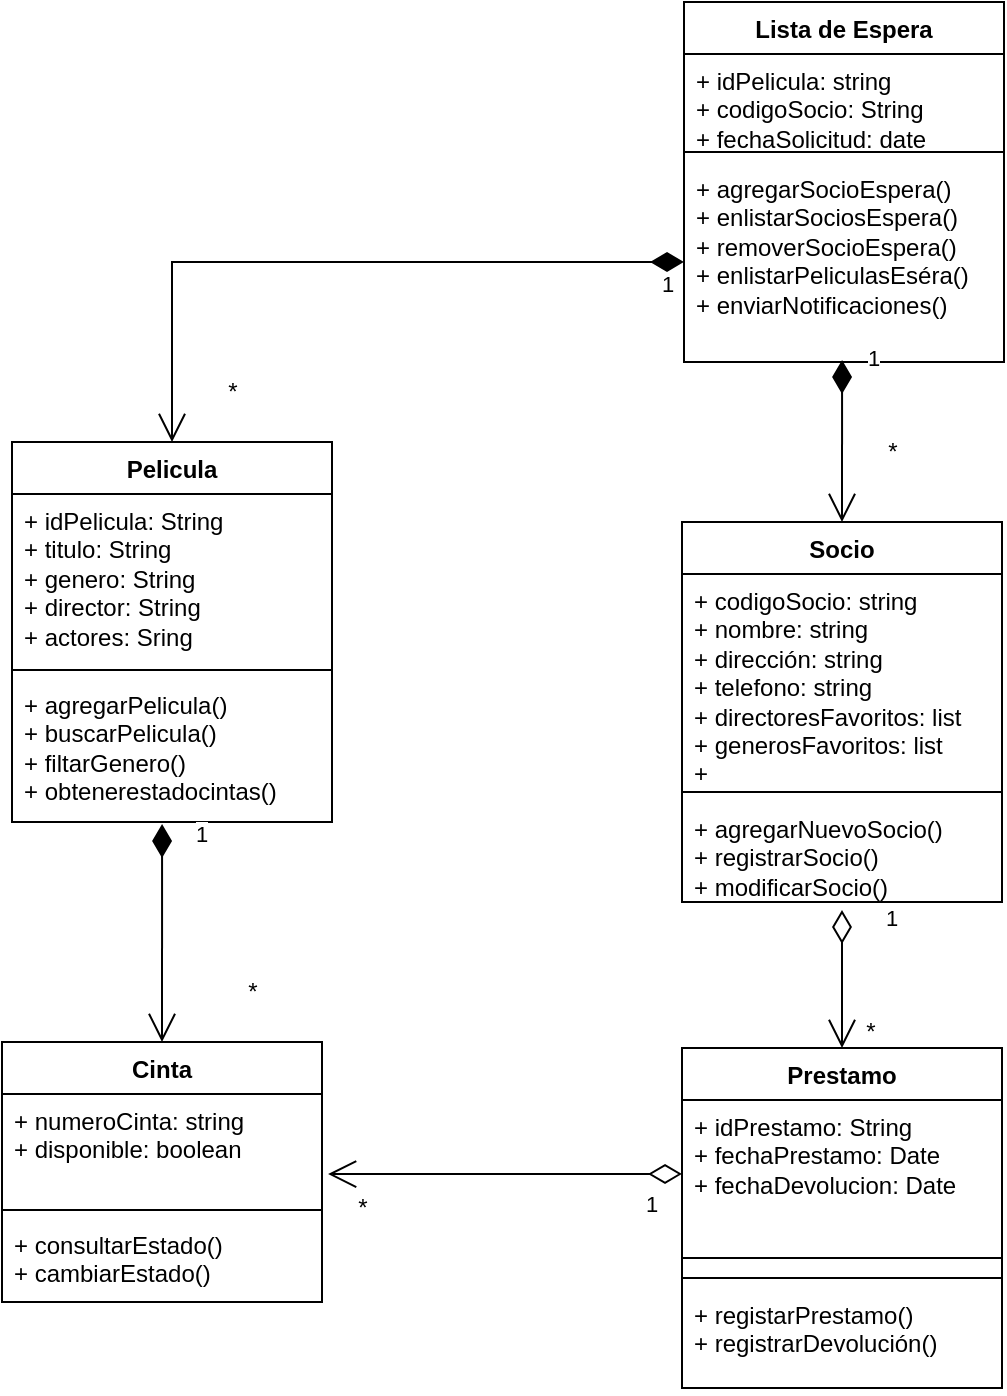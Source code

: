 <mxfile version="24.8.3" pages="2">
  <diagram id="HY31zmjFNkYuN76-ePmm" name="Diagrama Parcial 2">
    <mxGraphModel dx="1939" dy="1638" grid="1" gridSize="10" guides="1" tooltips="1" connect="1" arrows="1" fold="1" page="1" pageScale="1" pageWidth="827" pageHeight="1169" math="0" shadow="0">
      <root>
        <mxCell id="0" />
        <mxCell id="1" parent="0" />
        <mxCell id="63KjfcL5WjEioUHbcsD_-1" value="Pelicula" style="swimlane;fontStyle=1;align=center;verticalAlign=top;childLayout=stackLayout;horizontal=1;startSize=26;horizontalStack=0;resizeParent=1;resizeParentMax=0;resizeLast=0;collapsible=1;marginBottom=0;whiteSpace=wrap;html=1;" vertex="1" parent="1">
          <mxGeometry x="-15" y="-340" width="160" height="190" as="geometry" />
        </mxCell>
        <mxCell id="63KjfcL5WjEioUHbcsD_-2" value="+ idPelicula: String&lt;br&gt;&lt;div&gt;+ titulo: String&lt;div&gt;+ genero: String&lt;/div&gt;&lt;div&gt;+ director: String&lt;/div&gt;&lt;div&gt;+ actores: Sring&lt;/div&gt;&lt;/div&gt;" style="text;strokeColor=none;fillColor=none;align=left;verticalAlign=top;spacingLeft=4;spacingRight=4;overflow=hidden;rotatable=0;points=[[0,0.5],[1,0.5]];portConstraint=eastwest;whiteSpace=wrap;html=1;" vertex="1" parent="63KjfcL5WjEioUHbcsD_-1">
          <mxGeometry y="26" width="160" height="84" as="geometry" />
        </mxCell>
        <mxCell id="63KjfcL5WjEioUHbcsD_-3" value="" style="line;strokeWidth=1;fillColor=none;align=left;verticalAlign=middle;spacingTop=-1;spacingLeft=3;spacingRight=3;rotatable=0;labelPosition=right;points=[];portConstraint=eastwest;strokeColor=inherit;" vertex="1" parent="63KjfcL5WjEioUHbcsD_-1">
          <mxGeometry y="110" width="160" height="8" as="geometry" />
        </mxCell>
        <mxCell id="63KjfcL5WjEioUHbcsD_-4" value="+ agregarPelicula()&lt;div&gt;&lt;span style=&quot;background-color: initial;&quot;&gt;+ buscarPelicula()&lt;/span&gt;&lt;/div&gt;&lt;div&gt;&lt;span style=&quot;background-color: initial;&quot;&gt;+ filtarGenero()&lt;/span&gt;&lt;/div&gt;&lt;div&gt;&lt;span style=&quot;background-color: initial;&quot;&gt;+ obtenerestadocintas()&lt;/span&gt;&lt;/div&gt;&lt;div&gt;&lt;span style=&quot;background-color: initial;&quot;&gt;&lt;br&gt;&lt;/span&gt;&lt;/div&gt;" style="text;strokeColor=none;fillColor=none;align=left;verticalAlign=top;spacingLeft=4;spacingRight=4;overflow=hidden;rotatable=0;points=[[0,0.5],[1,0.5]];portConstraint=eastwest;whiteSpace=wrap;html=1;" vertex="1" parent="63KjfcL5WjEioUHbcsD_-1">
          <mxGeometry y="118" width="160" height="72" as="geometry" />
        </mxCell>
        <mxCell id="63KjfcL5WjEioUHbcsD_-5" value="Cinta" style="swimlane;fontStyle=1;align=center;verticalAlign=top;childLayout=stackLayout;horizontal=1;startSize=26;horizontalStack=0;resizeParent=1;resizeParentMax=0;resizeLast=0;collapsible=1;marginBottom=0;whiteSpace=wrap;html=1;" vertex="1" parent="1">
          <mxGeometry x="-20" y="-40" width="160" height="130" as="geometry" />
        </mxCell>
        <mxCell id="63KjfcL5WjEioUHbcsD_-6" value="+ numeroCinta: string&lt;div&gt;+ disponible: boolean&lt;/div&gt;" style="text;strokeColor=none;fillColor=none;align=left;verticalAlign=top;spacingLeft=4;spacingRight=4;overflow=hidden;rotatable=0;points=[[0,0.5],[1,0.5]];portConstraint=eastwest;whiteSpace=wrap;html=1;" vertex="1" parent="63KjfcL5WjEioUHbcsD_-5">
          <mxGeometry y="26" width="160" height="54" as="geometry" />
        </mxCell>
        <mxCell id="63KjfcL5WjEioUHbcsD_-7" value="" style="line;strokeWidth=1;fillColor=none;align=left;verticalAlign=middle;spacingTop=-1;spacingLeft=3;spacingRight=3;rotatable=0;labelPosition=right;points=[];portConstraint=eastwest;strokeColor=inherit;" vertex="1" parent="63KjfcL5WjEioUHbcsD_-5">
          <mxGeometry y="80" width="160" height="8" as="geometry" />
        </mxCell>
        <mxCell id="63KjfcL5WjEioUHbcsD_-8" value="+ consultarEstado()&lt;div&gt;+ cambiarEstado()&lt;/div&gt;" style="text;strokeColor=none;fillColor=none;align=left;verticalAlign=top;spacingLeft=4;spacingRight=4;overflow=hidden;rotatable=0;points=[[0,0.5],[1,0.5]];portConstraint=eastwest;whiteSpace=wrap;html=1;" vertex="1" parent="63KjfcL5WjEioUHbcsD_-5">
          <mxGeometry y="88" width="160" height="42" as="geometry" />
        </mxCell>
        <mxCell id="63KjfcL5WjEioUHbcsD_-9" value="Prestamo" style="swimlane;fontStyle=1;align=center;verticalAlign=top;childLayout=stackLayout;horizontal=1;startSize=26;horizontalStack=0;resizeParent=1;resizeParentMax=0;resizeLast=0;collapsible=1;marginBottom=0;whiteSpace=wrap;html=1;" vertex="1" parent="1">
          <mxGeometry x="320" y="-37" width="160" height="170" as="geometry" />
        </mxCell>
        <mxCell id="63KjfcL5WjEioUHbcsD_-10" value="+ idPrestamo: String&lt;div&gt;+ fechaPrestamo: Date&lt;div&gt;+ fechaDevolucion: Date&lt;/div&gt;&lt;div&gt;&lt;br&gt;&lt;/div&gt;&lt;/div&gt;" style="text;strokeColor=none;fillColor=none;align=left;verticalAlign=top;spacingLeft=4;spacingRight=4;overflow=hidden;rotatable=0;points=[[0,0.5],[1,0.5]];portConstraint=eastwest;whiteSpace=wrap;html=1;" vertex="1" parent="63KjfcL5WjEioUHbcsD_-9">
          <mxGeometry y="26" width="160" height="74" as="geometry" />
        </mxCell>
        <mxCell id="63KjfcL5WjEioUHbcsD_-54" value="" style="line;strokeWidth=1;fillColor=none;align=left;verticalAlign=middle;spacingTop=-1;spacingLeft=3;spacingRight=3;rotatable=0;labelPosition=right;points=[];portConstraint=eastwest;strokeColor=inherit;" vertex="1" parent="63KjfcL5WjEioUHbcsD_-9">
          <mxGeometry y="100" width="160" height="10" as="geometry" />
        </mxCell>
        <mxCell id="63KjfcL5WjEioUHbcsD_-11" value="" style="line;strokeWidth=1;fillColor=none;align=left;verticalAlign=middle;spacingTop=-1;spacingLeft=3;spacingRight=3;rotatable=0;labelPosition=right;points=[];portConstraint=eastwest;strokeColor=inherit;" vertex="1" parent="63KjfcL5WjEioUHbcsD_-9">
          <mxGeometry y="110" width="160" height="10" as="geometry" />
        </mxCell>
        <mxCell id="63KjfcL5WjEioUHbcsD_-12" value="+ registarPrestamo()&lt;div&gt;+ registrarDevolución()&lt;/div&gt;" style="text;strokeColor=none;fillColor=none;align=left;verticalAlign=top;spacingLeft=4;spacingRight=4;overflow=hidden;rotatable=0;points=[[0,0.5],[1,0.5]];portConstraint=eastwest;whiteSpace=wrap;html=1;" vertex="1" parent="63KjfcL5WjEioUHbcsD_-9">
          <mxGeometry y="120" width="160" height="50" as="geometry" />
        </mxCell>
        <mxCell id="63KjfcL5WjEioUHbcsD_-13" value="Socio" style="swimlane;fontStyle=1;align=center;verticalAlign=top;childLayout=stackLayout;horizontal=1;startSize=26;horizontalStack=0;resizeParent=1;resizeParentMax=0;resizeLast=0;collapsible=1;marginBottom=0;whiteSpace=wrap;html=1;" vertex="1" parent="1">
          <mxGeometry x="320" y="-300" width="160" height="190" as="geometry" />
        </mxCell>
        <mxCell id="63KjfcL5WjEioUHbcsD_-14" value="+ codigoSocio: string&lt;div&gt;+ nombre: string&lt;/div&gt;&lt;div&gt;+ dirección: string&lt;/div&gt;&lt;div&gt;+ telefono: string&lt;/div&gt;&lt;div&gt;+ directoresFavoritos: list&lt;/div&gt;&lt;div&gt;+ generosFavoritos: list&lt;/div&gt;&lt;div&gt;+&lt;/div&gt;" style="text;strokeColor=none;fillColor=none;align=left;verticalAlign=top;spacingLeft=4;spacingRight=4;overflow=hidden;rotatable=0;points=[[0,0.5],[1,0.5]];portConstraint=eastwest;whiteSpace=wrap;html=1;" vertex="1" parent="63KjfcL5WjEioUHbcsD_-13">
          <mxGeometry y="26" width="160" height="104" as="geometry" />
        </mxCell>
        <mxCell id="63KjfcL5WjEioUHbcsD_-15" value="" style="line;strokeWidth=1;fillColor=none;align=left;verticalAlign=middle;spacingTop=-1;spacingLeft=3;spacingRight=3;rotatable=0;labelPosition=right;points=[];portConstraint=eastwest;strokeColor=inherit;" vertex="1" parent="63KjfcL5WjEioUHbcsD_-13">
          <mxGeometry y="130" width="160" height="10" as="geometry" />
        </mxCell>
        <mxCell id="63KjfcL5WjEioUHbcsD_-16" value="+ agregarNuevoSocio()&lt;div&gt;+ registrarSocio()&lt;div&gt;+ modificarSocio()&lt;/div&gt;&lt;div&gt;&lt;br&gt;&lt;/div&gt;&lt;/div&gt;" style="text;strokeColor=none;fillColor=none;align=left;verticalAlign=top;spacingLeft=4;spacingRight=4;overflow=hidden;rotatable=0;points=[[0,0.5],[1,0.5]];portConstraint=eastwest;whiteSpace=wrap;html=1;" vertex="1" parent="63KjfcL5WjEioUHbcsD_-13">
          <mxGeometry y="140" width="160" height="50" as="geometry" />
        </mxCell>
        <mxCell id="63KjfcL5WjEioUHbcsD_-17" value="Lista de Espera" style="swimlane;fontStyle=1;align=center;verticalAlign=top;childLayout=stackLayout;horizontal=1;startSize=26;horizontalStack=0;resizeParent=1;resizeParentMax=0;resizeLast=0;collapsible=1;marginBottom=0;whiteSpace=wrap;html=1;" vertex="1" parent="1">
          <mxGeometry x="321" y="-560" width="160" height="180" as="geometry" />
        </mxCell>
        <mxCell id="63KjfcL5WjEioUHbcsD_-18" value="+ idPelicula: string&lt;div&gt;+ codigoSocio: String&lt;div&gt;+ fechaSolicitud: date&lt;/div&gt;&lt;/div&gt;" style="text;strokeColor=none;fillColor=none;align=left;verticalAlign=top;spacingLeft=4;spacingRight=4;overflow=hidden;rotatable=0;points=[[0,0.5],[1,0.5]];portConstraint=eastwest;whiteSpace=wrap;html=1;" vertex="1" parent="63KjfcL5WjEioUHbcsD_-17">
          <mxGeometry y="26" width="160" height="44" as="geometry" />
        </mxCell>
        <mxCell id="63KjfcL5WjEioUHbcsD_-19" value="" style="line;strokeWidth=1;fillColor=none;align=left;verticalAlign=middle;spacingTop=-1;spacingLeft=3;spacingRight=3;rotatable=0;labelPosition=right;points=[];portConstraint=eastwest;strokeColor=inherit;" vertex="1" parent="63KjfcL5WjEioUHbcsD_-17">
          <mxGeometry y="70" width="160" height="10" as="geometry" />
        </mxCell>
        <mxCell id="63KjfcL5WjEioUHbcsD_-20" value="+ agregarSocioEspera()&lt;div&gt;+ enlistarSociosEspera()&lt;br&gt;&lt;div&gt;+ removerSocioEspera()&lt;/div&gt;&lt;div&gt;+ enlistarPeliculasEséra()&lt;/div&gt;&lt;/div&gt;&lt;div&gt;+ enviarNotificaciones()&lt;/div&gt;" style="text;strokeColor=none;fillColor=none;align=left;verticalAlign=top;spacingLeft=4;spacingRight=4;overflow=hidden;rotatable=0;points=[[0,0.5],[1,0.5]];portConstraint=eastwest;whiteSpace=wrap;html=1;" vertex="1" parent="63KjfcL5WjEioUHbcsD_-17">
          <mxGeometry y="80" width="160" height="100" as="geometry" />
        </mxCell>
        <mxCell id="63KjfcL5WjEioUHbcsD_-39" value="1" style="endArrow=open;html=1;endSize=12;startArrow=diamondThin;startSize=14;startFill=0;edgeStyle=orthogonalEdgeStyle;align=left;verticalAlign=bottom;rounded=0;exitX=0.5;exitY=1.08;exitDx=0;exitDy=0;exitPerimeter=0;" edge="1" parent="1" source="63KjfcL5WjEioUHbcsD_-16" target="63KjfcL5WjEioUHbcsD_-9">
          <mxGeometry x="-0.64" y="20" relative="1" as="geometry">
            <mxPoint x="413.96" as="sourcePoint" />
            <mxPoint x="430" y="30" as="targetPoint" />
            <Array as="points">
              <mxPoint x="400" y="-60" />
              <mxPoint x="400" y="-60" />
            </Array>
            <mxPoint as="offset" />
          </mxGeometry>
        </mxCell>
        <mxCell id="63KjfcL5WjEioUHbcsD_-41" value="*" style="text;html=1;align=center;verticalAlign=middle;resizable=0;points=[];autosize=1;strokeColor=none;fillColor=none;" vertex="1" parent="1">
          <mxGeometry x="399" y="-60" width="30" height="30" as="geometry" />
        </mxCell>
        <mxCell id="63KjfcL5WjEioUHbcsD_-43" value="1" style="endArrow=open;html=1;endSize=12;startArrow=diamondThin;startSize=14;startFill=1;edgeStyle=orthogonalEdgeStyle;align=left;verticalAlign=bottom;rounded=0;exitX=0.494;exitY=0.99;exitDx=0;exitDy=0;exitPerimeter=0;entryX=0.5;entryY=0;entryDx=0;entryDy=0;" edge="1" parent="1" source="63KjfcL5WjEioUHbcsD_-20" target="63KjfcL5WjEioUHbcsD_-13">
          <mxGeometry x="-0.818" y="11" relative="1" as="geometry">
            <mxPoint x="400" y="-10" as="sourcePoint" />
            <mxPoint x="560" y="-10" as="targetPoint" />
            <mxPoint as="offset" />
          </mxGeometry>
        </mxCell>
        <mxCell id="63KjfcL5WjEioUHbcsD_-44" value="*" style="text;html=1;align=center;verticalAlign=middle;resizable=0;points=[];autosize=1;strokeColor=none;fillColor=none;" vertex="1" parent="1">
          <mxGeometry x="410" y="-350" width="30" height="30" as="geometry" />
        </mxCell>
        <mxCell id="63KjfcL5WjEioUHbcsD_-48" value="1" style="endArrow=open;html=1;endSize=12;startArrow=diamondThin;startSize=14;startFill=1;edgeStyle=orthogonalEdgeStyle;align=left;verticalAlign=bottom;rounded=0;entryX=0.5;entryY=0;entryDx=0;entryDy=0;exitX=0;exitY=0.5;exitDx=0;exitDy=0;" edge="1" parent="1" source="63KjfcL5WjEioUHbcsD_-20" target="63KjfcL5WjEioUHbcsD_-1">
          <mxGeometry x="-0.926" y="20" relative="1" as="geometry">
            <mxPoint x="250" y="-140" as="sourcePoint" />
            <mxPoint x="560" y="60" as="targetPoint" />
            <mxPoint as="offset" />
          </mxGeometry>
        </mxCell>
        <mxCell id="63KjfcL5WjEioUHbcsD_-49" value="*" style="text;html=1;align=center;verticalAlign=middle;resizable=0;points=[];autosize=1;strokeColor=none;fillColor=none;" vertex="1" parent="1">
          <mxGeometry x="80" y="-380" width="30" height="30" as="geometry" />
        </mxCell>
        <mxCell id="63KjfcL5WjEioUHbcsD_-51" value="1" style="endArrow=open;html=1;endSize=12;startArrow=diamondThin;startSize=14;startFill=1;edgeStyle=orthogonalEdgeStyle;align=left;verticalAlign=bottom;rounded=0;exitX=0.469;exitY=1.014;exitDx=0;exitDy=0;exitPerimeter=0;entryX=0.5;entryY=0;entryDx=0;entryDy=0;" edge="1" parent="1" source="63KjfcL5WjEioUHbcsD_-4" target="63KjfcL5WjEioUHbcsD_-5">
          <mxGeometry x="-0.74" y="15" relative="1" as="geometry">
            <mxPoint x="400" y="470" as="sourcePoint" />
            <mxPoint x="560" y="470" as="targetPoint" />
            <mxPoint as="offset" />
          </mxGeometry>
        </mxCell>
        <mxCell id="63KjfcL5WjEioUHbcsD_-52" value="*" style="text;html=1;align=center;verticalAlign=middle;resizable=0;points=[];autosize=1;strokeColor=none;fillColor=none;" vertex="1" parent="1">
          <mxGeometry x="90" y="-80" width="30" height="30" as="geometry" />
        </mxCell>
        <mxCell id="63KjfcL5WjEioUHbcsD_-53" value="1" style="endArrow=open;html=1;endSize=12;startArrow=diamondThin;startSize=14;startFill=0;edgeStyle=orthogonalEdgeStyle;align=left;verticalAlign=bottom;rounded=0;exitX=0;exitY=0.5;exitDx=0;exitDy=0;entryX=1.019;entryY=0.741;entryDx=0;entryDy=0;entryPerimeter=0;" edge="1" parent="1" source="63KjfcL5WjEioUHbcsD_-10" target="63KjfcL5WjEioUHbcsD_-6">
          <mxGeometry x="-0.774" y="24" relative="1" as="geometry">
            <mxPoint x="400" y="60" as="sourcePoint" />
            <mxPoint x="560" y="60" as="targetPoint" />
            <mxPoint as="offset" />
          </mxGeometry>
        </mxCell>
        <mxCell id="63KjfcL5WjEioUHbcsD_-55" value="*" style="text;html=1;align=center;verticalAlign=middle;resizable=0;points=[];autosize=1;strokeColor=none;fillColor=none;" vertex="1" parent="1">
          <mxGeometry x="145" y="28" width="30" height="30" as="geometry" />
        </mxCell>
      </root>
    </mxGraphModel>
  </diagram>
  <diagram name="Diagrama Taller 1" id="RLStZQRMeVhz8EXBQSYT">
    <mxGraphModel grid="1" page="1" gridSize="10" guides="1" tooltips="1" connect="1" arrows="1" fold="1" pageScale="1" pageWidth="827" pageHeight="1169" math="0" shadow="0">
      <root>
        <mxCell id="0" />
        <mxCell id="1" parent="0" />
        <mxCell id="O9e-W4EGKh9RpnOx4HyX-1" style="edgeStyle=orthogonalEdgeStyle;rounded=0;orthogonalLoop=1;jettySize=auto;html=1;exitX=1;exitY=0.75;exitDx=0;exitDy=0;" edge="1" parent="1" source="O9e-W4EGKh9RpnOx4HyX-7" target="O9e-W4EGKh9RpnOx4HyX-15">
          <mxGeometry relative="1" as="geometry" />
        </mxCell>
        <mxCell id="O9e-W4EGKh9RpnOx4HyX-2" style="edgeStyle=orthogonalEdgeStyle;rounded=0;orthogonalLoop=1;jettySize=auto;html=1;exitX=1;exitY=0.25;exitDx=0;exitDy=0;entryX=0.5;entryY=1;entryDx=0;entryDy=0;" edge="1" parent="1" source="O9e-W4EGKh9RpnOx4HyX-7" target="O9e-W4EGKh9RpnOx4HyX-11">
          <mxGeometry relative="1" as="geometry" />
        </mxCell>
        <mxCell id="O9e-W4EGKh9RpnOx4HyX-3" style="edgeStyle=orthogonalEdgeStyle;rounded=0;orthogonalLoop=1;jettySize=auto;html=1;exitX=0.5;exitY=1;exitDx=0;exitDy=0;" edge="1" parent="1" source="O9e-W4EGKh9RpnOx4HyX-7" target="O9e-W4EGKh9RpnOx4HyX-34">
          <mxGeometry relative="1" as="geometry" />
        </mxCell>
        <mxCell id="O9e-W4EGKh9RpnOx4HyX-4" style="edgeStyle=orthogonalEdgeStyle;rounded=0;orthogonalLoop=1;jettySize=auto;html=1;exitX=0.5;exitY=0;exitDx=0;exitDy=0;" edge="1" parent="1" source="O9e-W4EGKh9RpnOx4HyX-7" target="O9e-W4EGKh9RpnOx4HyX-48">
          <mxGeometry relative="1" as="geometry" />
        </mxCell>
        <mxCell id="O9e-W4EGKh9RpnOx4HyX-5" style="edgeStyle=orthogonalEdgeStyle;rounded=0;orthogonalLoop=1;jettySize=auto;html=1;exitX=0;exitY=0.75;exitDx=0;exitDy=0;" edge="1" parent="1" source="O9e-W4EGKh9RpnOx4HyX-7" target="O9e-W4EGKh9RpnOx4HyX-24">
          <mxGeometry relative="1" as="geometry" />
        </mxCell>
        <mxCell id="O9e-W4EGKh9RpnOx4HyX-6" style="edgeStyle=orthogonalEdgeStyle;rounded=0;orthogonalLoop=1;jettySize=auto;html=1;exitX=0;exitY=0.25;exitDx=0;exitDy=0;entryX=0.5;entryY=0;entryDx=0;entryDy=0;" edge="1" parent="1" source="O9e-W4EGKh9RpnOx4HyX-7" target="O9e-W4EGKh9RpnOx4HyX-20">
          <mxGeometry relative="1" as="geometry">
            <mxPoint x="1330" y="410" as="targetPoint" />
          </mxGeometry>
        </mxCell>
        <mxCell id="O9e-W4EGKh9RpnOx4HyX-7" value="Sistema de Gestión&amp;nbsp;&lt;div&gt;Clínica Veterinaria&lt;/div&gt;" style="rounded=0;whiteSpace=wrap;html=1;" vertex="1" parent="1">
          <mxGeometry x="1840" y="630" width="120" height="60" as="geometry" />
        </mxCell>
        <mxCell id="O9e-W4EGKh9RpnOx4HyX-8" style="edgeStyle=orthogonalEdgeStyle;rounded=0;orthogonalLoop=1;jettySize=auto;html=1;exitX=1;exitY=0.5;exitDx=0;exitDy=0;" edge="1" parent="1" source="O9e-W4EGKh9RpnOx4HyX-11" target="O9e-W4EGKh9RpnOx4HyX-38">
          <mxGeometry relative="1" as="geometry" />
        </mxCell>
        <mxCell id="O9e-W4EGKh9RpnOx4HyX-9" style="edgeStyle=orthogonalEdgeStyle;rounded=0;orthogonalLoop=1;jettySize=auto;html=1;exitX=0.5;exitY=0;exitDx=0;exitDy=0;entryX=0.5;entryY=1;entryDx=0;entryDy=0;" edge="1" parent="1" source="O9e-W4EGKh9RpnOx4HyX-11" target="O9e-W4EGKh9RpnOx4HyX-40">
          <mxGeometry relative="1" as="geometry" />
        </mxCell>
        <mxCell id="O9e-W4EGKh9RpnOx4HyX-10" style="edgeStyle=orthogonalEdgeStyle;rounded=0;orthogonalLoop=1;jettySize=auto;html=1;exitX=0;exitY=0.5;exitDx=0;exitDy=0;entryX=0.5;entryY=1;entryDx=0;entryDy=0;" edge="1" parent="1" source="O9e-W4EGKh9RpnOx4HyX-11" target="O9e-W4EGKh9RpnOx4HyX-42">
          <mxGeometry relative="1" as="geometry" />
        </mxCell>
        <mxCell id="O9e-W4EGKh9RpnOx4HyX-11" value="Gestión de Ingresos" style="shape=process;whiteSpace=wrap;html=1;backgroundOutline=1;" vertex="1" parent="1">
          <mxGeometry x="2900" y="560" width="120" height="60" as="geometry" />
        </mxCell>
        <mxCell id="O9e-W4EGKh9RpnOx4HyX-12" style="edgeStyle=orthogonalEdgeStyle;rounded=0;orthogonalLoop=1;jettySize=auto;html=1;exitX=0.5;exitY=1;exitDx=0;exitDy=0;" edge="1" parent="1" source="O9e-W4EGKh9RpnOx4HyX-15" target="O9e-W4EGKh9RpnOx4HyX-44">
          <mxGeometry relative="1" as="geometry" />
        </mxCell>
        <mxCell id="O9e-W4EGKh9RpnOx4HyX-13" style="edgeStyle=orthogonalEdgeStyle;rounded=0;orthogonalLoop=1;jettySize=auto;html=1;exitX=1;exitY=0.5;exitDx=0;exitDy=0;" edge="1" parent="1" source="O9e-W4EGKh9RpnOx4HyX-15" target="O9e-W4EGKh9RpnOx4HyX-45">
          <mxGeometry relative="1" as="geometry" />
        </mxCell>
        <mxCell id="O9e-W4EGKh9RpnOx4HyX-14" style="edgeStyle=orthogonalEdgeStyle;rounded=0;orthogonalLoop=1;jettySize=auto;html=1;exitX=0;exitY=0.5;exitDx=0;exitDy=0;" edge="1" parent="1" source="O9e-W4EGKh9RpnOx4HyX-15" target="O9e-W4EGKh9RpnOx4HyX-43">
          <mxGeometry relative="1" as="geometry" />
        </mxCell>
        <mxCell id="O9e-W4EGKh9RpnOx4HyX-15" value="Gestión de Pagos" style="shape=process;whiteSpace=wrap;html=1;backgroundOutline=1;" vertex="1" parent="1">
          <mxGeometry x="2440" y="800" width="120" height="60" as="geometry" />
        </mxCell>
        <mxCell id="O9e-W4EGKh9RpnOx4HyX-16" style="edgeStyle=orthogonalEdgeStyle;rounded=0;orthogonalLoop=1;jettySize=auto;html=1;exitX=0.75;exitY=1;exitDx=0;exitDy=0;" edge="1" parent="1" source="O9e-W4EGKh9RpnOx4HyX-20" target="O9e-W4EGKh9RpnOx4HyX-30">
          <mxGeometry relative="1" as="geometry" />
        </mxCell>
        <mxCell id="O9e-W4EGKh9RpnOx4HyX-17" style="edgeStyle=orthogonalEdgeStyle;rounded=0;orthogonalLoop=1;jettySize=auto;html=1;exitX=0.25;exitY=1;exitDx=0;exitDy=0;" edge="1" parent="1" source="O9e-W4EGKh9RpnOx4HyX-20" target="O9e-W4EGKh9RpnOx4HyX-29">
          <mxGeometry relative="1" as="geometry" />
        </mxCell>
        <mxCell id="O9e-W4EGKh9RpnOx4HyX-18" style="edgeStyle=orthogonalEdgeStyle;rounded=0;orthogonalLoop=1;jettySize=auto;html=1;exitX=0;exitY=0.5;exitDx=0;exitDy=0;" edge="1" parent="1" source="O9e-W4EGKh9RpnOx4HyX-20" target="O9e-W4EGKh9RpnOx4HyX-52">
          <mxGeometry relative="1" as="geometry" />
        </mxCell>
        <mxCell id="O9e-W4EGKh9RpnOx4HyX-19" style="edgeStyle=orthogonalEdgeStyle;rounded=0;orthogonalLoop=1;jettySize=auto;html=1;exitX=1;exitY=0.5;exitDx=0;exitDy=0;" edge="1" parent="1" source="O9e-W4EGKh9RpnOx4HyX-20" target="O9e-W4EGKh9RpnOx4HyX-28">
          <mxGeometry relative="1" as="geometry" />
        </mxCell>
        <mxCell id="O9e-W4EGKh9RpnOx4HyX-20" value="Gestión de Mascotas" style="shape=process;whiteSpace=wrap;html=1;backgroundOutline=1;" vertex="1" parent="1">
          <mxGeometry x="660" y="690" width="120" height="60" as="geometry" />
        </mxCell>
        <mxCell id="O9e-W4EGKh9RpnOx4HyX-21" style="edgeStyle=orthogonalEdgeStyle;rounded=0;orthogonalLoop=1;jettySize=auto;html=1;exitX=0;exitY=0.5;exitDx=0;exitDy=0;" edge="1" parent="1" source="O9e-W4EGKh9RpnOx4HyX-24" target="O9e-W4EGKh9RpnOx4HyX-25">
          <mxGeometry relative="1" as="geometry" />
        </mxCell>
        <mxCell id="O9e-W4EGKh9RpnOx4HyX-22" style="edgeStyle=orthogonalEdgeStyle;rounded=0;orthogonalLoop=1;jettySize=auto;html=1;exitX=0.5;exitY=1;exitDx=0;exitDy=0;" edge="1" parent="1" source="O9e-W4EGKh9RpnOx4HyX-24" target="O9e-W4EGKh9RpnOx4HyX-26">
          <mxGeometry relative="1" as="geometry" />
        </mxCell>
        <mxCell id="O9e-W4EGKh9RpnOx4HyX-23" style="edgeStyle=orthogonalEdgeStyle;rounded=0;orthogonalLoop=1;jettySize=auto;html=1;exitX=1;exitY=0.5;exitDx=0;exitDy=0;entryX=0.5;entryY=0;entryDx=0;entryDy=0;" edge="1" parent="1" source="O9e-W4EGKh9RpnOx4HyX-24" target="O9e-W4EGKh9RpnOx4HyX-27">
          <mxGeometry relative="1" as="geometry" />
        </mxCell>
        <mxCell id="O9e-W4EGKh9RpnOx4HyX-24" value="Gestión de Clientes" style="shape=process;whiteSpace=wrap;html=1;backgroundOutline=1;" vertex="1" parent="1">
          <mxGeometry x="1280" y="800" width="120" height="60" as="geometry" />
        </mxCell>
        <mxCell id="O9e-W4EGKh9RpnOx4HyX-25" value="Registro de Clientes" style="shape=process;whiteSpace=wrap;html=1;backgroundOutline=1;" vertex="1" parent="1">
          <mxGeometry x="1080" y="880" width="120" height="60" as="geometry" />
        </mxCell>
        <mxCell id="O9e-W4EGKh9RpnOx4HyX-26" value="Modificación de&amp;nbsp;&lt;div&gt;Datos&lt;span style=&quot;color: rgba(0, 0, 0, 0); font-family: monospace; font-size: 0px; text-align: start; text-wrap-mode: nowrap; background-color: initial;&quot;&gt;%3CmxGraphModel%3E%3Croot%3E%3CmxCell%20id%3D%220%22%2F%3E%3CmxCell%20id%3D%221%22%20parent%3D%220%22%2F%3E%3CmxCell%20id%3D%222%22%20value%3D%22Gesti%C3%B3n%20de%20Pagos%22%20style%3D%22shape%3Dprocess%3BwhiteSpace%3Dwrap%3Bhtml%3D1%3BbackgroundOutline%3D1%3B%22%20vertex%3D%221%22%20parent%3D%221%22%3E%3CmxGeometry%20x%3D%22550%22%20y%3D%22200%22%20width%3D%22120%22%20height%3D%2260%22%20as%3D%22geometry%22%2F%3E%3C%2FmxCell%3E%3C%2Froot%3E%3C%2FmxGraphModel%3E&lt;/span&gt;&lt;/div&gt;" style="shape=process;whiteSpace=wrap;html=1;backgroundOutline=1;" vertex="1" parent="1">
          <mxGeometry x="1280" y="920" width="120" height="60" as="geometry" />
        </mxCell>
        <mxCell id="O9e-W4EGKh9RpnOx4HyX-27" value="Consulta de&amp;nbsp;&lt;div&gt;Datos&lt;/div&gt;" style="shape=process;whiteSpace=wrap;html=1;backgroundOutline=1;" vertex="1" parent="1">
          <mxGeometry x="1480" y="880" width="120" height="60" as="geometry" />
        </mxCell>
        <mxCell id="O9e-W4EGKh9RpnOx4HyX-28" value="Registro de Mascotas" style="shape=process;whiteSpace=wrap;html=1;backgroundOutline=1;" vertex="1" parent="1">
          <mxGeometry x="880" y="880" width="120" height="60" as="geometry" />
        </mxCell>
        <mxCell id="O9e-W4EGKh9RpnOx4HyX-29" value="Cambio de Propietario" style="shape=process;whiteSpace=wrap;html=1;backgroundOutline=1;" vertex="1" parent="1">
          <mxGeometry x="560" y="880" width="120" height="60" as="geometry" />
        </mxCell>
        <mxCell id="O9e-W4EGKh9RpnOx4HyX-30" value="Gestión de Mascotas" style="shape=process;whiteSpace=wrap;html=1;backgroundOutline=1;" vertex="1" parent="1">
          <mxGeometry x="720" y="880" width="120" height="60" as="geometry" />
        </mxCell>
        <mxCell id="O9e-W4EGKh9RpnOx4HyX-31" style="edgeStyle=orthogonalEdgeStyle;rounded=0;orthogonalLoop=1;jettySize=auto;html=1;exitX=0.5;exitY=1;exitDx=0;exitDy=0;" edge="1" parent="1" source="O9e-W4EGKh9RpnOx4HyX-34" target="O9e-W4EGKh9RpnOx4HyX-36">
          <mxGeometry relative="1" as="geometry" />
        </mxCell>
        <mxCell id="O9e-W4EGKh9RpnOx4HyX-32" style="edgeStyle=orthogonalEdgeStyle;rounded=0;orthogonalLoop=1;jettySize=auto;html=1;exitX=0;exitY=0.5;exitDx=0;exitDy=0;" edge="1" parent="1" source="O9e-W4EGKh9RpnOx4HyX-34" target="O9e-W4EGKh9RpnOx4HyX-35">
          <mxGeometry relative="1" as="geometry" />
        </mxCell>
        <mxCell id="O9e-W4EGKh9RpnOx4HyX-33" style="edgeStyle=orthogonalEdgeStyle;rounded=0;orthogonalLoop=1;jettySize=auto;html=1;exitX=1;exitY=0.5;exitDx=0;exitDy=0;entryX=0.5;entryY=0;entryDx=0;entryDy=0;" edge="1" parent="1" source="O9e-W4EGKh9RpnOx4HyX-34" target="O9e-W4EGKh9RpnOx4HyX-37">
          <mxGeometry relative="1" as="geometry" />
        </mxCell>
        <mxCell id="O9e-W4EGKh9RpnOx4HyX-34" value="Gestión de Consultas" style="shape=process;whiteSpace=wrap;html=1;backgroundOutline=1;" vertex="1" parent="1">
          <mxGeometry x="1840" y="800" width="120" height="60" as="geometry" />
        </mxCell>
        <mxCell id="O9e-W4EGKh9RpnOx4HyX-35" value="Registro de Consultas" style="shape=process;whiteSpace=wrap;html=1;backgroundOutline=1;" vertex="1" parent="1">
          <mxGeometry x="1680" y="930" width="120" height="60" as="geometry" />
        </mxCell>
        <mxCell id="O9e-W4EGKh9RpnOx4HyX-36" value="Control de Tiempo" style="shape=process;whiteSpace=wrap;html=1;backgroundOutline=1;" vertex="1" parent="1">
          <mxGeometry x="1840" y="930" width="120" height="60" as="geometry" />
        </mxCell>
        <mxCell id="O9e-W4EGKh9RpnOx4HyX-37" value="Gestión de Recetas" style="shape=process;whiteSpace=wrap;html=1;backgroundOutline=1;" vertex="1" parent="1">
          <mxGeometry x="2000" y="930" width="120" height="60" as="geometry" />
        </mxCell>
        <mxCell id="O9e-W4EGKh9RpnOx4HyX-38" value="Registro de Ingresos" style="shape=process;whiteSpace=wrap;html=1;backgroundOutline=1;" vertex="1" parent="1">
          <mxGeometry x="3080" y="450" width="120" height="60" as="geometry" />
        </mxCell>
        <mxCell id="O9e-W4EGKh9RpnOx4HyX-39" style="edgeStyle=orthogonalEdgeStyle;rounded=0;orthogonalLoop=1;jettySize=auto;html=1;exitX=0.5;exitY=0;exitDx=0;exitDy=0;entryX=0.5;entryY=0;entryDx=0;entryDy=0;" edge="1" parent="1" source="O9e-W4EGKh9RpnOx4HyX-40" target="O9e-W4EGKh9RpnOx4HyX-50">
          <mxGeometry relative="1" as="geometry" />
        </mxCell>
        <mxCell id="O9e-W4EGKh9RpnOx4HyX-40" value="Monitoreo de Tiempo" style="shape=process;whiteSpace=wrap;html=1;backgroundOutline=1;" vertex="1" parent="1">
          <mxGeometry x="2900" y="450" width="120" height="60" as="geometry" />
        </mxCell>
        <mxCell id="O9e-W4EGKh9RpnOx4HyX-41" style="edgeStyle=orthogonalEdgeStyle;rounded=0;orthogonalLoop=1;jettySize=auto;html=1;exitX=0.5;exitY=0;exitDx=0;exitDy=0;entryX=1;entryY=0.5;entryDx=0;entryDy=0;" edge="1" parent="1" source="O9e-W4EGKh9RpnOx4HyX-42" target="O9e-W4EGKh9RpnOx4HyX-50">
          <mxGeometry relative="1" as="geometry" />
        </mxCell>
        <mxCell id="O9e-W4EGKh9RpnOx4HyX-42" value="Acceso a Camaras" style="shape=process;whiteSpace=wrap;html=1;backgroundOutline=1;" vertex="1" parent="1">
          <mxGeometry x="2720" y="490" width="120" height="60" as="geometry" />
        </mxCell>
        <mxCell id="O9e-W4EGKh9RpnOx4HyX-43" value="Pagos Online" style="shape=process;whiteSpace=wrap;html=1;backgroundOutline=1;" vertex="1" parent="1">
          <mxGeometry x="2280" y="930" width="120" height="60" as="geometry" />
        </mxCell>
        <mxCell id="O9e-W4EGKh9RpnOx4HyX-44" value="Gestión de Recargos" style="shape=process;whiteSpace=wrap;html=1;backgroundOutline=1;" vertex="1" parent="1">
          <mxGeometry x="2440" y="930" width="120" height="60" as="geometry" />
        </mxCell>
        <mxCell id="O9e-W4EGKh9RpnOx4HyX-45" value="Historial de Pagos" style="shape=process;whiteSpace=wrap;html=1;backgroundOutline=1;" vertex="1" parent="1">
          <mxGeometry x="2600" y="930" width="120" height="60" as="geometry" />
        </mxCell>
        <mxCell id="O9e-W4EGKh9RpnOx4HyX-46" style="edgeStyle=orthogonalEdgeStyle;rounded=0;orthogonalLoop=1;jettySize=auto;html=1;exitX=0;exitY=0.5;exitDx=0;exitDy=0;entryX=0.5;entryY=1;entryDx=0;entryDy=0;" edge="1" parent="1" source="O9e-W4EGKh9RpnOx4HyX-48" target="O9e-W4EGKh9RpnOx4HyX-49">
          <mxGeometry relative="1" as="geometry" />
        </mxCell>
        <mxCell id="O9e-W4EGKh9RpnOx4HyX-47" style="edgeStyle=orthogonalEdgeStyle;rounded=0;orthogonalLoop=1;jettySize=auto;html=1;exitX=1;exitY=0.5;exitDx=0;exitDy=0;entryX=0.5;entryY=1;entryDx=0;entryDy=0;" edge="1" parent="1" source="O9e-W4EGKh9RpnOx4HyX-48" target="O9e-W4EGKh9RpnOx4HyX-50">
          <mxGeometry relative="1" as="geometry" />
        </mxCell>
        <mxCell id="O9e-W4EGKh9RpnOx4HyX-48" value="Integración de Sistemas" style="shape=process;whiteSpace=wrap;html=1;backgroundOutline=1;" vertex="1" parent="1">
          <mxGeometry x="1840" y="430" width="120" height="60" as="geometry" />
        </mxCell>
        <mxCell id="O9e-W4EGKh9RpnOx4HyX-49" value="Integración REIAC" style="shape=process;whiteSpace=wrap;html=1;backgroundOutline=1;" vertex="1" parent="1">
          <mxGeometry x="1600" y="370" width="120" height="60" as="geometry" />
        </mxCell>
        <mxCell id="O9e-W4EGKh9RpnOx4HyX-50" value="Integración de Camaras" style="shape=process;whiteSpace=wrap;html=1;backgroundOutline=1;" vertex="1" parent="1">
          <mxGeometry x="2080" y="370" width="120" height="60" as="geometry" />
        </mxCell>
        <mxCell id="O9e-W4EGKh9RpnOx4HyX-51" style="edgeStyle=orthogonalEdgeStyle;rounded=0;orthogonalLoop=1;jettySize=auto;html=1;exitX=0.5;exitY=0;exitDx=0;exitDy=0;entryX=0;entryY=0.5;entryDx=0;entryDy=0;" edge="1" parent="1" source="O9e-W4EGKh9RpnOx4HyX-52" target="O9e-W4EGKh9RpnOx4HyX-49">
          <mxGeometry relative="1" as="geometry" />
        </mxCell>
        <mxCell id="O9e-W4EGKh9RpnOx4HyX-52" value="Verificación REIAC" style="shape=process;whiteSpace=wrap;html=1;backgroundOutline=1;" vertex="1" parent="1">
          <mxGeometry x="520" y="520" width="120" height="60" as="geometry" />
        </mxCell>
        <mxCell id="O9e-W4EGKh9RpnOx4HyX-53" value="MODELO DE REQUERIMIENTOS&lt;div&gt;Magda Jannette Fernández Camargo&lt;/div&gt;" style="rounded=1;whiteSpace=wrap;html=1;fontSize=22;fontStyle=1" vertex="1" parent="1">
          <mxGeometry x="1620.5" y="220" width="559" height="60" as="geometry" />
        </mxCell>
      </root>
    </mxGraphModel>
  </diagram>
</mxfile>
